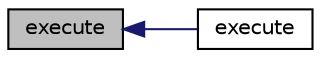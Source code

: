 digraph "execute"
{
  bgcolor="transparent";
  edge [fontname="Helvetica",fontsize="10",labelfontname="Helvetica",labelfontsize="10"];
  node [fontname="Helvetica",fontsize="10",shape=record];
  rankdir="LR";
  Node1 [label="execute",height=0.2,width=0.4,color="black", fillcolor="grey75", style="filled", fontcolor="black"];
  Node1 -> Node2 [dir="back",color="midnightblue",fontsize="10",style="solid",fontname="Helvetica"];
  Node2 [label="execute",height=0.2,width=0.4,color="black",URL="$a00305.html#a05e7c2e0049c47ef8c3bab8696b6ac1a",tooltip="Execute the functionEntry in a primitiveEntry context. "];
}

